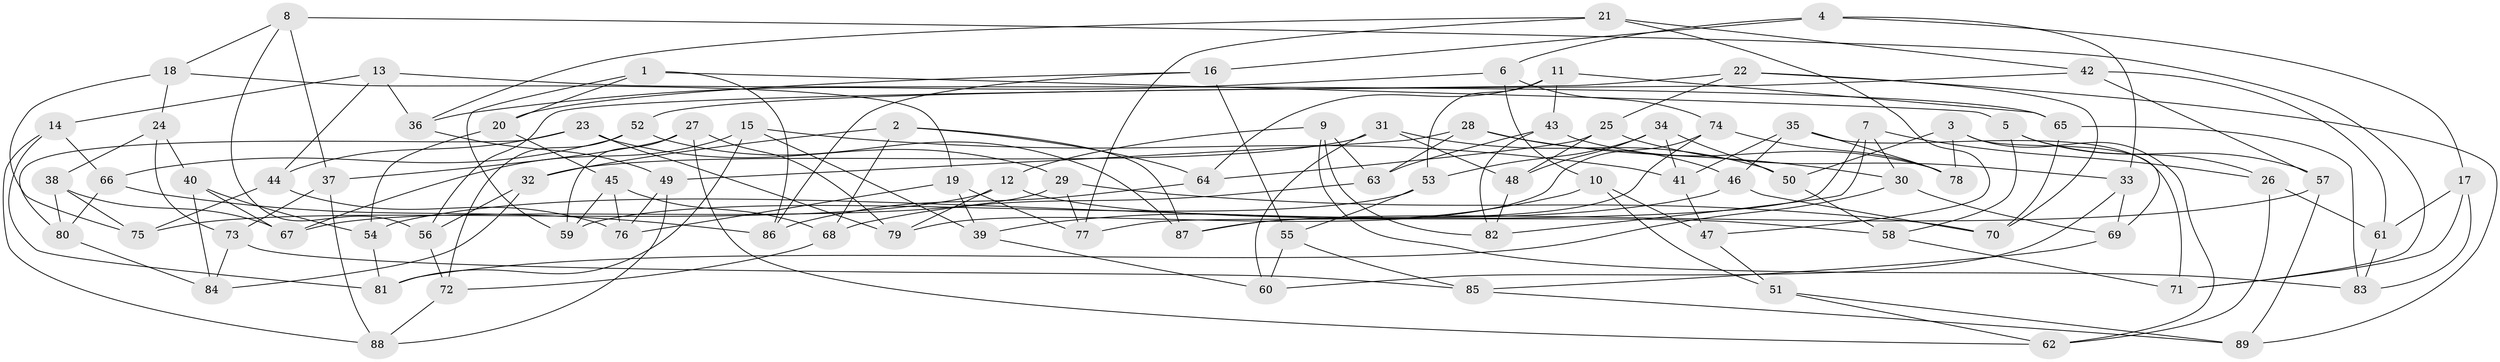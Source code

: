// coarse degree distribution, {4: 0.7419354838709677, 8: 0.0967741935483871, 7: 0.03225806451612903, 6: 0.08064516129032258, 12: 0.016129032258064516, 5: 0.016129032258064516, 3: 0.016129032258064516}
// Generated by graph-tools (version 1.1) at 2025/20/03/04/25 18:20:39]
// undirected, 89 vertices, 178 edges
graph export_dot {
graph [start="1"]
  node [color=gray90,style=filled];
  1;
  2;
  3;
  4;
  5;
  6;
  7;
  8;
  9;
  10;
  11;
  12;
  13;
  14;
  15;
  16;
  17;
  18;
  19;
  20;
  21;
  22;
  23;
  24;
  25;
  26;
  27;
  28;
  29;
  30;
  31;
  32;
  33;
  34;
  35;
  36;
  37;
  38;
  39;
  40;
  41;
  42;
  43;
  44;
  45;
  46;
  47;
  48;
  49;
  50;
  51;
  52;
  53;
  54;
  55;
  56;
  57;
  58;
  59;
  60;
  61;
  62;
  63;
  64;
  65;
  66;
  67;
  68;
  69;
  70;
  71;
  72;
  73;
  74;
  75;
  76;
  77;
  78;
  79;
  80;
  81;
  82;
  83;
  84;
  85;
  86;
  87;
  88;
  89;
  1 -- 5;
  1 -- 86;
  1 -- 59;
  1 -- 20;
  2 -- 32;
  2 -- 68;
  2 -- 87;
  2 -- 64;
  3 -- 62;
  3 -- 50;
  3 -- 69;
  3 -- 78;
  4 -- 6;
  4 -- 17;
  4 -- 16;
  4 -- 33;
  5 -- 57;
  5 -- 58;
  5 -- 26;
  6 -- 74;
  6 -- 10;
  6 -- 36;
  7 -- 30;
  7 -- 82;
  7 -- 77;
  7 -- 26;
  8 -- 37;
  8 -- 56;
  8 -- 18;
  8 -- 71;
  9 -- 12;
  9 -- 82;
  9 -- 83;
  9 -- 63;
  10 -- 39;
  10 -- 51;
  10 -- 47;
  11 -- 65;
  11 -- 43;
  11 -- 53;
  11 -- 64;
  12 -- 58;
  12 -- 79;
  12 -- 75;
  13 -- 65;
  13 -- 36;
  13 -- 14;
  13 -- 44;
  14 -- 66;
  14 -- 88;
  14 -- 81;
  15 -- 41;
  15 -- 67;
  15 -- 81;
  15 -- 39;
  16 -- 20;
  16 -- 55;
  16 -- 86;
  17 -- 61;
  17 -- 83;
  17 -- 71;
  18 -- 75;
  18 -- 24;
  18 -- 19;
  19 -- 39;
  19 -- 77;
  19 -- 76;
  20 -- 45;
  20 -- 54;
  21 -- 42;
  21 -- 77;
  21 -- 47;
  21 -- 36;
  22 -- 70;
  22 -- 56;
  22 -- 89;
  22 -- 25;
  23 -- 79;
  23 -- 29;
  23 -- 80;
  23 -- 44;
  24 -- 38;
  24 -- 40;
  24 -- 73;
  25 -- 48;
  25 -- 33;
  25 -- 64;
  26 -- 62;
  26 -- 61;
  27 -- 59;
  27 -- 37;
  27 -- 79;
  27 -- 62;
  28 -- 63;
  28 -- 46;
  28 -- 30;
  28 -- 49;
  29 -- 67;
  29 -- 77;
  29 -- 70;
  30 -- 69;
  30 -- 81;
  31 -- 32;
  31 -- 60;
  31 -- 48;
  31 -- 50;
  32 -- 56;
  32 -- 84;
  33 -- 60;
  33 -- 69;
  34 -- 53;
  34 -- 48;
  34 -- 41;
  34 -- 50;
  35 -- 46;
  35 -- 71;
  35 -- 78;
  35 -- 41;
  36 -- 49;
  37 -- 88;
  37 -- 73;
  38 -- 75;
  38 -- 67;
  38 -- 80;
  39 -- 60;
  40 -- 54;
  40 -- 84;
  40 -- 67;
  41 -- 47;
  42 -- 61;
  42 -- 57;
  42 -- 52;
  43 -- 78;
  43 -- 82;
  43 -- 63;
  44 -- 75;
  44 -- 76;
  45 -- 76;
  45 -- 59;
  45 -- 68;
  46 -- 70;
  46 -- 54;
  47 -- 51;
  48 -- 82;
  49 -- 88;
  49 -- 76;
  50 -- 58;
  51 -- 89;
  51 -- 62;
  52 -- 72;
  52 -- 66;
  52 -- 87;
  53 -- 55;
  53 -- 59;
  54 -- 81;
  55 -- 85;
  55 -- 60;
  56 -- 72;
  57 -- 89;
  57 -- 87;
  58 -- 71;
  61 -- 83;
  63 -- 68;
  64 -- 86;
  65 -- 70;
  65 -- 83;
  66 -- 86;
  66 -- 80;
  68 -- 72;
  69 -- 85;
  72 -- 88;
  73 -- 85;
  73 -- 84;
  74 -- 78;
  74 -- 79;
  74 -- 87;
  80 -- 84;
  85 -- 89;
}
